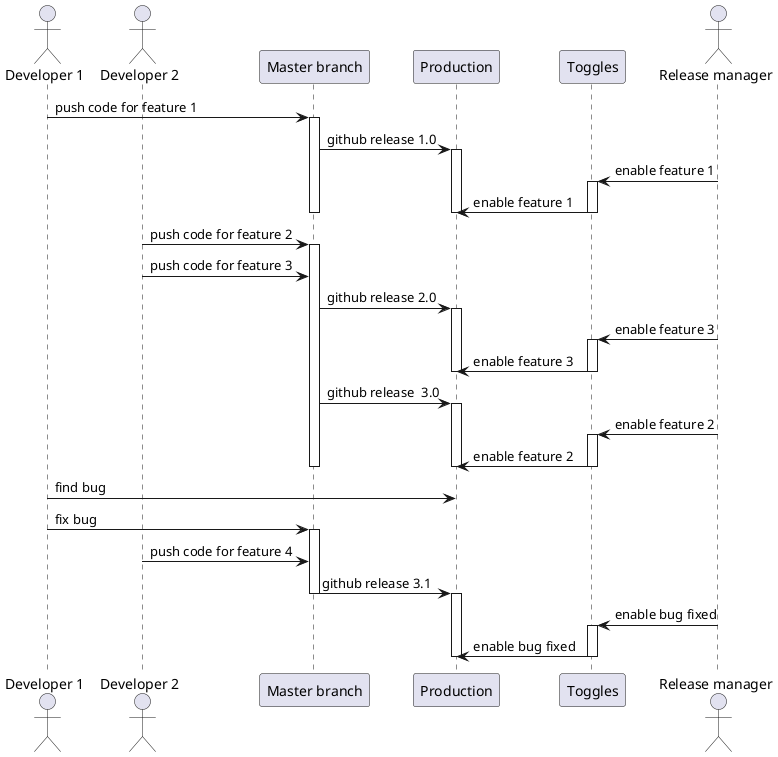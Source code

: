 @startuml
actor "Developer 1" as dev1
actor "Developer 2" as dev2
participant "Master branch" as mb
participant "Production" as prod
participant "Toggles" as tog
actor "Release manager" as rm


dev1 -> mb: push code for feature 1
Activate mb
mb -> prod: github release 1.0
Activate prod
rm -> tog: enable feature 1
Activate tog
tog -> prod: enable feature 1
Deactivate tog
Deactivate prod



Deactivate mb

dev2 -> mb: push code for feature 2
Activate mb
dev2 -> mb: push code for feature 3
mb -> prod: github release 2.0
Activate prod
rm -> tog: enable feature 3
Activate tog
tog -> prod: enable feature 3
Deactivate tog
Deactivate prod


mb -> prod: github release  3.0
Activate prod
rm -> tog: enable feature 2
Activate tog
tog -> prod: enable feature 2
Deactivate tog
Deactivate prod
Deactivate mb
dev1 -> prod: find bug
dev1 -> mb: fix bug
Activate mb
dev2 -> mb: push code for feature 4
mb -> prod: github release 3.1
Deactivate mb
Activate prod
rm -> tog: enable bug fixed
Activate tog
tog -> prod: enable bug fixed
Deactivate tog
Deactivate prod











@enduml